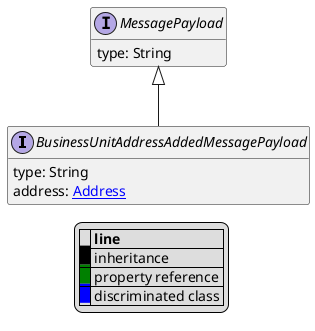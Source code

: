 @startuml

hide empty fields
hide empty methods
legend
|= |= line |
|<back:black>   </back>| inheritance |
|<back:green>   </back>| property reference |
|<back:blue>   </back>| discriminated class |
endlegend
interface BusinessUnitAddressAddedMessagePayload [[BusinessUnitAddressAddedMessagePayload.svg]] extends MessagePayload {
    type: String
    address: [[Address.svg Address]]
}
interface MessagePayload [[MessagePayload.svg]]  {
    type: String
}





@enduml
